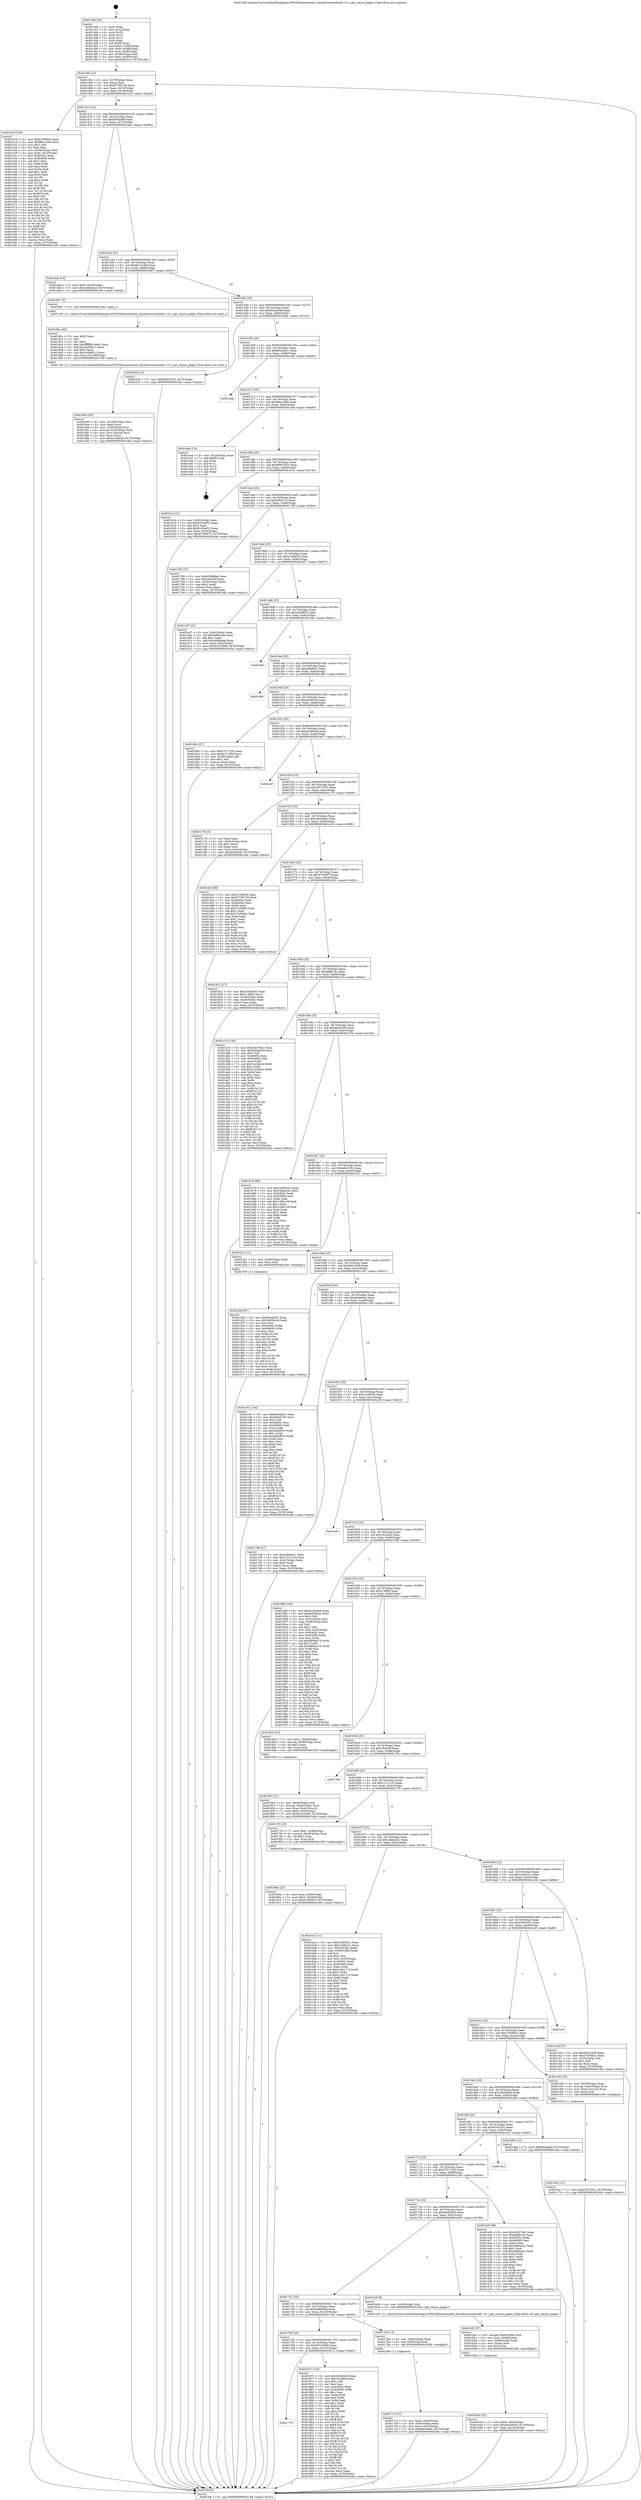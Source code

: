 digraph "0x4013d0" {
  label = "0x4013d0 (/mnt/c/Users/mathe/Desktop/tcc/POCII/binaries/extr_linuxdriversmdraid1-10.c_get_resync_pages_Final-ollvm.out::main(0))"
  labelloc = "t"
  node[shape=record]

  Entry [label="",width=0.3,height=0.3,shape=circle,fillcolor=black,style=filled]
  "0x4013fd" [label="{
     0x4013fd [23]\l
     | [instrs]\l
     &nbsp;&nbsp;0x4013fd \<+3\>: mov -0x70(%rbp),%eax\l
     &nbsp;&nbsp;0x401400 \<+2\>: mov %eax,%ecx\l
     &nbsp;&nbsp;0x401402 \<+6\>: sub $0x87768739,%ecx\l
     &nbsp;&nbsp;0x401408 \<+3\>: mov %eax,-0x74(%rbp)\l
     &nbsp;&nbsp;0x40140b \<+3\>: mov %ecx,-0x78(%rbp)\l
     &nbsp;&nbsp;0x40140e \<+6\>: je 0000000000401e18 \<main+0xa48\>\l
  }"]
  "0x401e18" [label="{
     0x401e18 [140]\l
     | [instrs]\l
     &nbsp;&nbsp;0x401e18 \<+5\>: mov $0xfc109629,%eax\l
     &nbsp;&nbsp;0x401e1d \<+5\>: mov $0x98ac1664,%ecx\l
     &nbsp;&nbsp;0x401e22 \<+2\>: mov $0x1,%dl\l
     &nbsp;&nbsp;0x401e24 \<+2\>: xor %esi,%esi\l
     &nbsp;&nbsp;0x401e26 \<+3\>: mov -0x34(%rbp),%edi\l
     &nbsp;&nbsp;0x401e29 \<+3\>: mov %edi,-0x24(%rbp)\l
     &nbsp;&nbsp;0x401e2c \<+7\>: mov 0x40405c,%edi\l
     &nbsp;&nbsp;0x401e33 \<+8\>: mov 0x404060,%r8d\l
     &nbsp;&nbsp;0x401e3b \<+3\>: sub $0x1,%esi\l
     &nbsp;&nbsp;0x401e3e \<+3\>: mov %edi,%r9d\l
     &nbsp;&nbsp;0x401e41 \<+3\>: add %esi,%r9d\l
     &nbsp;&nbsp;0x401e44 \<+4\>: imul %r9d,%edi\l
     &nbsp;&nbsp;0x401e48 \<+3\>: and $0x1,%edi\l
     &nbsp;&nbsp;0x401e4b \<+3\>: cmp $0x0,%edi\l
     &nbsp;&nbsp;0x401e4e \<+4\>: sete %r10b\l
     &nbsp;&nbsp;0x401e52 \<+4\>: cmp $0xa,%r8d\l
     &nbsp;&nbsp;0x401e56 \<+4\>: setl %r11b\l
     &nbsp;&nbsp;0x401e5a \<+3\>: mov %r10b,%bl\l
     &nbsp;&nbsp;0x401e5d \<+3\>: xor $0xff,%bl\l
     &nbsp;&nbsp;0x401e60 \<+3\>: mov %r11b,%r14b\l
     &nbsp;&nbsp;0x401e63 \<+4\>: xor $0xff,%r14b\l
     &nbsp;&nbsp;0x401e67 \<+3\>: xor $0x0,%dl\l
     &nbsp;&nbsp;0x401e6a \<+3\>: mov %bl,%r15b\l
     &nbsp;&nbsp;0x401e6d \<+4\>: and $0x0,%r15b\l
     &nbsp;&nbsp;0x401e71 \<+3\>: and %dl,%r10b\l
     &nbsp;&nbsp;0x401e74 \<+3\>: mov %r14b,%r12b\l
     &nbsp;&nbsp;0x401e77 \<+4\>: and $0x0,%r12b\l
     &nbsp;&nbsp;0x401e7b \<+3\>: and %dl,%r11b\l
     &nbsp;&nbsp;0x401e7e \<+3\>: or %r10b,%r15b\l
     &nbsp;&nbsp;0x401e81 \<+3\>: or %r11b,%r12b\l
     &nbsp;&nbsp;0x401e84 \<+3\>: xor %r12b,%r15b\l
     &nbsp;&nbsp;0x401e87 \<+3\>: or %r14b,%bl\l
     &nbsp;&nbsp;0x401e8a \<+3\>: xor $0xff,%bl\l
     &nbsp;&nbsp;0x401e8d \<+3\>: or $0x0,%dl\l
     &nbsp;&nbsp;0x401e90 \<+2\>: and %dl,%bl\l
     &nbsp;&nbsp;0x401e92 \<+3\>: or %bl,%r15b\l
     &nbsp;&nbsp;0x401e95 \<+4\>: test $0x1,%r15b\l
     &nbsp;&nbsp;0x401e99 \<+3\>: cmovne %ecx,%eax\l
     &nbsp;&nbsp;0x401e9c \<+3\>: mov %eax,-0x70(%rbp)\l
     &nbsp;&nbsp;0x401e9f \<+5\>: jmp 0000000000401efa \<main+0xb2a\>\l
  }"]
  "0x401414" [label="{
     0x401414 [22]\l
     | [instrs]\l
     &nbsp;&nbsp;0x401414 \<+5\>: jmp 0000000000401419 \<main+0x49\>\l
     &nbsp;&nbsp;0x401419 \<+3\>: mov -0x74(%rbp),%eax\l
     &nbsp;&nbsp;0x40141c \<+5\>: sub $0x8954adbf,%eax\l
     &nbsp;&nbsp;0x401421 \<+3\>: mov %eax,-0x7c(%rbp)\l
     &nbsp;&nbsp;0x401424 \<+6\>: je 0000000000401dad \<main+0x9dd\>\l
  }"]
  Exit [label="",width=0.3,height=0.3,shape=circle,fillcolor=black,style=filled,peripheries=2]
  "0x401dad" [label="{
     0x401dad [19]\l
     | [instrs]\l
     &nbsp;&nbsp;0x401dad \<+7\>: movl $0x0,-0x34(%rbp)\l
     &nbsp;&nbsp;0x401db4 \<+7\>: movl $0xc4043bad,-0x70(%rbp)\l
     &nbsp;&nbsp;0x401dbb \<+5\>: jmp 0000000000401efa \<main+0xb2a\>\l
  }"]
  "0x40142a" [label="{
     0x40142a [22]\l
     | [instrs]\l
     &nbsp;&nbsp;0x40142a \<+5\>: jmp 000000000040142f \<main+0x5f\>\l
     &nbsp;&nbsp;0x40142f \<+3\>: mov -0x74(%rbp),%eax\l
     &nbsp;&nbsp;0x401432 \<+5\>: sub $0x8a7143bf,%eax\l
     &nbsp;&nbsp;0x401437 \<+3\>: mov %eax,-0x80(%rbp)\l
     &nbsp;&nbsp;0x40143a \<+6\>: je 00000000004019b7 \<main+0x5e7\>\l
  }"]
  "0x401d2d" [label="{
     0x401d2d [87]\l
     | [instrs]\l
     &nbsp;&nbsp;0x401d2d \<+5\>: mov $0x8d43a9c1,%ecx\l
     &nbsp;&nbsp;0x401d32 \<+5\>: mov $0x3d35bc0d,%edx\l
     &nbsp;&nbsp;0x401d37 \<+2\>: xor %esi,%esi\l
     &nbsp;&nbsp;0x401d39 \<+8\>: mov 0x40405c,%r8d\l
     &nbsp;&nbsp;0x401d41 \<+8\>: mov 0x404060,%r9d\l
     &nbsp;&nbsp;0x401d49 \<+3\>: sub $0x1,%esi\l
     &nbsp;&nbsp;0x401d4c \<+3\>: mov %r8d,%r10d\l
     &nbsp;&nbsp;0x401d4f \<+3\>: add %esi,%r10d\l
     &nbsp;&nbsp;0x401d52 \<+4\>: imul %r10d,%r8d\l
     &nbsp;&nbsp;0x401d56 \<+4\>: and $0x1,%r8d\l
     &nbsp;&nbsp;0x401d5a \<+4\>: cmp $0x0,%r8d\l
     &nbsp;&nbsp;0x401d5e \<+4\>: sete %r11b\l
     &nbsp;&nbsp;0x401d62 \<+4\>: cmp $0xa,%r9d\l
     &nbsp;&nbsp;0x401d66 \<+3\>: setl %bl\l
     &nbsp;&nbsp;0x401d69 \<+3\>: mov %r11b,%r14b\l
     &nbsp;&nbsp;0x401d6c \<+3\>: and %bl,%r14b\l
     &nbsp;&nbsp;0x401d6f \<+3\>: xor %bl,%r11b\l
     &nbsp;&nbsp;0x401d72 \<+3\>: or %r11b,%r14b\l
     &nbsp;&nbsp;0x401d75 \<+4\>: test $0x1,%r14b\l
     &nbsp;&nbsp;0x401d79 \<+3\>: cmovne %edx,%ecx\l
     &nbsp;&nbsp;0x401d7c \<+3\>: mov %ecx,-0x70(%rbp)\l
     &nbsp;&nbsp;0x401d7f \<+5\>: jmp 0000000000401efa \<main+0xb2a\>\l
  }"]
  "0x4019b7" [label="{
     0x4019b7 [5]\l
     | [instrs]\l
     &nbsp;&nbsp;0x4019b7 \<+5\>: call 0000000000401160 \<next_i\>\l
     | [calls]\l
     &nbsp;&nbsp;0x401160 \{1\} (/mnt/c/Users/mathe/Desktop/tcc/POCII/binaries/extr_linuxdriversmdraid1-10.c_get_resync_pages_Final-ollvm.out::next_i)\l
  }"]
  "0x401440" [label="{
     0x401440 [25]\l
     | [instrs]\l
     &nbsp;&nbsp;0x401440 \<+5\>: jmp 0000000000401445 \<main+0x75\>\l
     &nbsp;&nbsp;0x401445 \<+3\>: mov -0x74(%rbp),%eax\l
     &nbsp;&nbsp;0x401448 \<+5\>: sub $0x8d24d038,%eax\l
     &nbsp;&nbsp;0x40144d \<+6\>: mov %eax,-0x84(%rbp)\l
     &nbsp;&nbsp;0x401453 \<+6\>: je 0000000000401b0e \<main+0x73e\>\l
  }"]
  "0x401c6c" [label="{
     0x401c6c [12]\l
     | [instrs]\l
     &nbsp;&nbsp;0x401c6c \<+7\>: movl $0xc257c931,-0x70(%rbp)\l
     &nbsp;&nbsp;0x401c73 \<+5\>: jmp 0000000000401efa \<main+0xb2a\>\l
  }"]
  "0x401b0e" [label="{
     0x401b0e [12]\l
     | [instrs]\l
     &nbsp;&nbsp;0x401b0e \<+7\>: movl $0x99de7633,-0x70(%rbp)\l
     &nbsp;&nbsp;0x401b15 \<+5\>: jmp 0000000000401efa \<main+0xb2a\>\l
  }"]
  "0x401459" [label="{
     0x401459 [25]\l
     | [instrs]\l
     &nbsp;&nbsp;0x401459 \<+5\>: jmp 000000000040145e \<main+0x8e\>\l
     &nbsp;&nbsp;0x40145e \<+3\>: mov -0x74(%rbp),%eax\l
     &nbsp;&nbsp;0x401461 \<+5\>: sub $0x8d43a9c1,%eax\l
     &nbsp;&nbsp;0x401466 \<+6\>: mov %eax,-0x88(%rbp)\l
     &nbsp;&nbsp;0x40146c \<+6\>: je 0000000000401edb \<main+0xb0b\>\l
  }"]
  "0x401b5d" [label="{
     0x401b5d [25]\l
     | [instrs]\l
     &nbsp;&nbsp;0x401b5d \<+7\>: movl $0x0,-0x6c(%rbp)\l
     &nbsp;&nbsp;0x401b64 \<+7\>: movl $0xde45ec85,-0x70(%rbp)\l
     &nbsp;&nbsp;0x401b6b \<+6\>: mov %eax,-0x10c(%rbp)\l
     &nbsp;&nbsp;0x401b71 \<+5\>: jmp 0000000000401efa \<main+0xb2a\>\l
  }"]
  "0x401edb" [label="{
     0x401edb\l
  }", style=dashed]
  "0x401472" [label="{
     0x401472 [25]\l
     | [instrs]\l
     &nbsp;&nbsp;0x401472 \<+5\>: jmp 0000000000401477 \<main+0xa7\>\l
     &nbsp;&nbsp;0x401477 \<+3\>: mov -0x74(%rbp),%eax\l
     &nbsp;&nbsp;0x40147a \<+5\>: sub $0x98ac1664,%eax\l
     &nbsp;&nbsp;0x40147f \<+6\>: mov %eax,-0x8c(%rbp)\l
     &nbsp;&nbsp;0x401485 \<+6\>: je 0000000000401ea4 \<main+0xad4\>\l
  }"]
  "0x401b42" [label="{
     0x401b42 [27]\l
     | [instrs]\l
     &nbsp;&nbsp;0x401b42 \<+10\>: movabs $0x4020b6,%rdi\l
     &nbsp;&nbsp;0x401b4c \<+4\>: mov %rax,-0x68(%rbp)\l
     &nbsp;&nbsp;0x401b50 \<+4\>: mov -0x68(%rbp),%rax\l
     &nbsp;&nbsp;0x401b54 \<+2\>: mov (%rax),%esi\l
     &nbsp;&nbsp;0x401b56 \<+2\>: mov $0x0,%al\l
     &nbsp;&nbsp;0x401b58 \<+5\>: call 0000000000401040 \<printf@plt\>\l
     | [calls]\l
     &nbsp;&nbsp;0x401040 \{1\} (unknown)\l
  }"]
  "0x401ea4" [label="{
     0x401ea4 [19]\l
     | [instrs]\l
     &nbsp;&nbsp;0x401ea4 \<+3\>: mov -0x24(%rbp),%eax\l
     &nbsp;&nbsp;0x401ea7 \<+7\>: add $0xf0,%rsp\l
     &nbsp;&nbsp;0x401eae \<+1\>: pop %rbx\l
     &nbsp;&nbsp;0x401eaf \<+2\>: pop %r12\l
     &nbsp;&nbsp;0x401eb1 \<+2\>: pop %r14\l
     &nbsp;&nbsp;0x401eb3 \<+2\>: pop %r15\l
     &nbsp;&nbsp;0x401eb5 \<+1\>: pop %rbp\l
     &nbsp;&nbsp;0x401eb6 \<+1\>: ret\l
  }"]
  "0x40148b" [label="{
     0x40148b [25]\l
     | [instrs]\l
     &nbsp;&nbsp;0x40148b \<+5\>: jmp 0000000000401490 \<main+0xc0\>\l
     &nbsp;&nbsp;0x401490 \<+3\>: mov -0x74(%rbp),%eax\l
     &nbsp;&nbsp;0x401493 \<+5\>: sub $0x99de7633,%eax\l
     &nbsp;&nbsp;0x401498 \<+6\>: mov %eax,-0x90(%rbp)\l
     &nbsp;&nbsp;0x40149e \<+6\>: je 0000000000401b1a \<main+0x74a\>\l
  }"]
  "0x4019e4" [label="{
     0x4019e4 [35]\l
     | [instrs]\l
     &nbsp;&nbsp;0x4019e4 \<+6\>: mov -0x108(%rbp),%ecx\l
     &nbsp;&nbsp;0x4019ea \<+3\>: imul %eax,%ecx\l
     &nbsp;&nbsp;0x4019ed \<+4\>: mov -0x50(%rbp),%rsi\l
     &nbsp;&nbsp;0x4019f1 \<+4\>: movslq -0x54(%rbp),%rdi\l
     &nbsp;&nbsp;0x4019f5 \<+4\>: mov (%rsi,%rdi,8),%rsi\l
     &nbsp;&nbsp;0x4019f9 \<+2\>: mov %ecx,(%rsi)\l
     &nbsp;&nbsp;0x4019fb \<+7\>: movl $0xa1ce6024,-0x70(%rbp)\l
     &nbsp;&nbsp;0x401a02 \<+5\>: jmp 0000000000401efa \<main+0xb2a\>\l
  }"]
  "0x401b1a" [label="{
     0x401b1a [31]\l
     | [instrs]\l
     &nbsp;&nbsp;0x401b1a \<+3\>: mov -0x54(%rbp),%eax\l
     &nbsp;&nbsp;0x401b1d \<+5\>: sub $0x8165a652,%eax\l
     &nbsp;&nbsp;0x401b22 \<+3\>: add $0x1,%eax\l
     &nbsp;&nbsp;0x401b25 \<+5\>: add $0x8165a652,%eax\l
     &nbsp;&nbsp;0x401b2a \<+3\>: mov %eax,-0x54(%rbp)\l
     &nbsp;&nbsp;0x401b2d \<+7\>: movl $0xd740067f,-0x70(%rbp)\l
     &nbsp;&nbsp;0x401b34 \<+5\>: jmp 0000000000401efa \<main+0xb2a\>\l
  }"]
  "0x4014a4" [label="{
     0x4014a4 [25]\l
     | [instrs]\l
     &nbsp;&nbsp;0x4014a4 \<+5\>: jmp 00000000004014a9 \<main+0xd9\>\l
     &nbsp;&nbsp;0x4014a9 \<+3\>: mov -0x74(%rbp),%eax\l
     &nbsp;&nbsp;0x4014ac \<+5\>: sub $0x9cbf21c2,%eax\l
     &nbsp;&nbsp;0x4014b1 \<+6\>: mov %eax,-0x94(%rbp)\l
     &nbsp;&nbsp;0x4014b7 \<+6\>: je 0000000000401783 \<main+0x3b3\>\l
  }"]
  "0x4019bc" [label="{
     0x4019bc [40]\l
     | [instrs]\l
     &nbsp;&nbsp;0x4019bc \<+5\>: mov $0x2,%ecx\l
     &nbsp;&nbsp;0x4019c1 \<+1\>: cltd\l
     &nbsp;&nbsp;0x4019c2 \<+2\>: idiv %ecx\l
     &nbsp;&nbsp;0x4019c4 \<+6\>: imul $0xfffffffe,%edx,%ecx\l
     &nbsp;&nbsp;0x4019ca \<+6\>: add $0x3e2b6b12,%ecx\l
     &nbsp;&nbsp;0x4019d0 \<+3\>: add $0x1,%ecx\l
     &nbsp;&nbsp;0x4019d3 \<+6\>: sub $0x3e2b6b12,%ecx\l
     &nbsp;&nbsp;0x4019d9 \<+6\>: mov %ecx,-0x108(%rbp)\l
     &nbsp;&nbsp;0x4019df \<+5\>: call 0000000000401160 \<next_i\>\l
     | [calls]\l
     &nbsp;&nbsp;0x401160 \{1\} (/mnt/c/Users/mathe/Desktop/tcc/POCII/binaries/extr_linuxdriversmdraid1-10.c_get_resync_pages_Final-ollvm.out::next_i)\l
  }"]
  "0x401783" [label="{
     0x401783 [27]\l
     | [instrs]\l
     &nbsp;&nbsp;0x401783 \<+5\>: mov $0x628f8dbd,%eax\l
     &nbsp;&nbsp;0x401788 \<+5\>: mov $0xc0a440f,%ecx\l
     &nbsp;&nbsp;0x40178d \<+3\>: mov -0x30(%rbp),%edx\l
     &nbsp;&nbsp;0x401790 \<+3\>: cmp $0x2,%edx\l
     &nbsp;&nbsp;0x401793 \<+3\>: cmovne %ecx,%eax\l
     &nbsp;&nbsp;0x401796 \<+3\>: mov %eax,-0x70(%rbp)\l
     &nbsp;&nbsp;0x401799 \<+5\>: jmp 0000000000401efa \<main+0xb2a\>\l
  }"]
  "0x4014bd" [label="{
     0x4014bd [25]\l
     | [instrs]\l
     &nbsp;&nbsp;0x4014bd \<+5\>: jmp 00000000004014c2 \<main+0xf2\>\l
     &nbsp;&nbsp;0x4014c2 \<+3\>: mov -0x74(%rbp),%eax\l
     &nbsp;&nbsp;0x4014c5 \<+5\>: sub $0xa1ce6024,%eax\l
     &nbsp;&nbsp;0x4014ca \<+6\>: mov %eax,-0x98(%rbp)\l
     &nbsp;&nbsp;0x4014d0 \<+6\>: je 0000000000401a07 \<main+0x637\>\l
  }"]
  "0x401efa" [label="{
     0x401efa [5]\l
     | [instrs]\l
     &nbsp;&nbsp;0x401efa \<+5\>: jmp 00000000004013fd \<main+0x2d\>\l
  }"]
  "0x4013d0" [label="{
     0x4013d0 [45]\l
     | [instrs]\l
     &nbsp;&nbsp;0x4013d0 \<+1\>: push %rbp\l
     &nbsp;&nbsp;0x4013d1 \<+3\>: mov %rsp,%rbp\l
     &nbsp;&nbsp;0x4013d4 \<+2\>: push %r15\l
     &nbsp;&nbsp;0x4013d6 \<+2\>: push %r14\l
     &nbsp;&nbsp;0x4013d8 \<+2\>: push %r12\l
     &nbsp;&nbsp;0x4013da \<+1\>: push %rbx\l
     &nbsp;&nbsp;0x4013db \<+7\>: sub $0xf0,%rsp\l
     &nbsp;&nbsp;0x4013e2 \<+7\>: movl $0x0,-0x34(%rbp)\l
     &nbsp;&nbsp;0x4013e9 \<+3\>: mov %edi,-0x38(%rbp)\l
     &nbsp;&nbsp;0x4013ec \<+4\>: mov %rsi,-0x40(%rbp)\l
     &nbsp;&nbsp;0x4013f0 \<+3\>: mov -0x38(%rbp),%edi\l
     &nbsp;&nbsp;0x4013f3 \<+3\>: mov %edi,-0x30(%rbp)\l
     &nbsp;&nbsp;0x4013f6 \<+7\>: movl $0x9cbf21c2,-0x70(%rbp)\l
  }"]
  "0x401779" [label="{
     0x401779\l
  }", style=dashed]
  "0x401a07" [label="{
     0x401a07 [31]\l
     | [instrs]\l
     &nbsp;&nbsp;0x401a07 \<+3\>: mov -0x5c(%rbp),%eax\l
     &nbsp;&nbsp;0x401a0a \<+5\>: sub $0xda9bbada,%eax\l
     &nbsp;&nbsp;0x401a0f \<+3\>: add $0x1,%eax\l
     &nbsp;&nbsp;0x401a12 \<+5\>: add $0xda9bbada,%eax\l
     &nbsp;&nbsp;0x401a17 \<+3\>: mov %eax,-0x5c(%rbp)\l
     &nbsp;&nbsp;0x401a1a \<+7\>: movl $0x63310d95,-0x70(%rbp)\l
     &nbsp;&nbsp;0x401a21 \<+5\>: jmp 0000000000401efa \<main+0xb2a\>\l
  }"]
  "0x4014d6" [label="{
     0x4014d6 [25]\l
     | [instrs]\l
     &nbsp;&nbsp;0x4014d6 \<+5\>: jmp 00000000004014db \<main+0x10b\>\l
     &nbsp;&nbsp;0x4014db \<+3\>: mov -0x74(%rbp),%eax\l
     &nbsp;&nbsp;0x4014de \<+5\>: sub $0xa2268f52,%eax\l
     &nbsp;&nbsp;0x4014e3 \<+6\>: mov %eax,-0x9c(%rbp)\l
     &nbsp;&nbsp;0x4014e9 \<+6\>: je 0000000000401d9c \<main+0x9cc\>\l
  }"]
  "0x401872" [label="{
     0x401872 [134]\l
     | [instrs]\l
     &nbsp;&nbsp;0x401872 \<+5\>: mov $0xbc3d46cb,%eax\l
     &nbsp;&nbsp;0x401877 \<+5\>: mov $0x191a6c9,%ecx\l
     &nbsp;&nbsp;0x40187c \<+2\>: mov $0x1,%dl\l
     &nbsp;&nbsp;0x40187e \<+2\>: xor %esi,%esi\l
     &nbsp;&nbsp;0x401880 \<+7\>: mov 0x40405c,%edi\l
     &nbsp;&nbsp;0x401887 \<+8\>: mov 0x404060,%r8d\l
     &nbsp;&nbsp;0x40188f \<+3\>: sub $0x1,%esi\l
     &nbsp;&nbsp;0x401892 \<+3\>: mov %edi,%r9d\l
     &nbsp;&nbsp;0x401895 \<+3\>: add %esi,%r9d\l
     &nbsp;&nbsp;0x401898 \<+4\>: imul %r9d,%edi\l
     &nbsp;&nbsp;0x40189c \<+3\>: and $0x1,%edi\l
     &nbsp;&nbsp;0x40189f \<+3\>: cmp $0x0,%edi\l
     &nbsp;&nbsp;0x4018a2 \<+4\>: sete %r10b\l
     &nbsp;&nbsp;0x4018a6 \<+4\>: cmp $0xa,%r8d\l
     &nbsp;&nbsp;0x4018aa \<+4\>: setl %r11b\l
     &nbsp;&nbsp;0x4018ae \<+3\>: mov %r10b,%bl\l
     &nbsp;&nbsp;0x4018b1 \<+3\>: xor $0xff,%bl\l
     &nbsp;&nbsp;0x4018b4 \<+3\>: mov %r11b,%r14b\l
     &nbsp;&nbsp;0x4018b7 \<+4\>: xor $0xff,%r14b\l
     &nbsp;&nbsp;0x4018bb \<+3\>: xor $0x1,%dl\l
     &nbsp;&nbsp;0x4018be \<+3\>: mov %bl,%r15b\l
     &nbsp;&nbsp;0x4018c1 \<+4\>: and $0xff,%r15b\l
     &nbsp;&nbsp;0x4018c5 \<+3\>: and %dl,%r10b\l
     &nbsp;&nbsp;0x4018c8 \<+3\>: mov %r14b,%r12b\l
     &nbsp;&nbsp;0x4018cb \<+4\>: and $0xff,%r12b\l
     &nbsp;&nbsp;0x4018cf \<+3\>: and %dl,%r11b\l
     &nbsp;&nbsp;0x4018d2 \<+3\>: or %r10b,%r15b\l
     &nbsp;&nbsp;0x4018d5 \<+3\>: or %r11b,%r12b\l
     &nbsp;&nbsp;0x4018d8 \<+3\>: xor %r12b,%r15b\l
     &nbsp;&nbsp;0x4018db \<+3\>: or %r14b,%bl\l
     &nbsp;&nbsp;0x4018de \<+3\>: xor $0xff,%bl\l
     &nbsp;&nbsp;0x4018e1 \<+3\>: or $0x1,%dl\l
     &nbsp;&nbsp;0x4018e4 \<+2\>: and %dl,%bl\l
     &nbsp;&nbsp;0x4018e6 \<+3\>: or %bl,%r15b\l
     &nbsp;&nbsp;0x4018e9 \<+4\>: test $0x1,%r15b\l
     &nbsp;&nbsp;0x4018ed \<+3\>: cmovne %ecx,%eax\l
     &nbsp;&nbsp;0x4018f0 \<+3\>: mov %eax,-0x70(%rbp)\l
     &nbsp;&nbsp;0x4018f3 \<+5\>: jmp 0000000000401efa \<main+0xb2a\>\l
  }"]
  "0x401d9c" [label="{
     0x401d9c\l
  }", style=dashed]
  "0x4014ef" [label="{
     0x4014ef [25]\l
     | [instrs]\l
     &nbsp;&nbsp;0x4014ef \<+5\>: jmp 00000000004014f4 \<main+0x124\>\l
     &nbsp;&nbsp;0x4014f4 \<+3\>: mov -0x74(%rbp),%eax\l
     &nbsp;&nbsp;0x4014f7 \<+5\>: sub $0xa3bb6fc1,%eax\l
     &nbsp;&nbsp;0x4014fc \<+6\>: mov %eax,-0xa0(%rbp)\l
     &nbsp;&nbsp;0x401502 \<+6\>: je 0000000000401d90 \<main+0x9c0\>\l
  }"]
  "0x401853" [label="{
     0x401853 [31]\l
     | [instrs]\l
     &nbsp;&nbsp;0x401853 \<+4\>: mov -0x50(%rbp),%rdi\l
     &nbsp;&nbsp;0x401857 \<+4\>: movslq -0x54(%rbp),%rcx\l
     &nbsp;&nbsp;0x40185b \<+4\>: mov %rax,(%rdi,%rcx,8)\l
     &nbsp;&nbsp;0x40185f \<+7\>: movl $0x0,-0x5c(%rbp)\l
     &nbsp;&nbsp;0x401866 \<+7\>: movl $0x63310d95,-0x70(%rbp)\l
     &nbsp;&nbsp;0x40186d \<+5\>: jmp 0000000000401efa \<main+0xb2a\>\l
  }"]
  "0x401d90" [label="{
     0x401d90\l
  }", style=dashed]
  "0x401508" [label="{
     0x401508 [25]\l
     | [instrs]\l
     &nbsp;&nbsp;0x401508 \<+5\>: jmp 000000000040150d \<main+0x13d\>\l
     &nbsp;&nbsp;0x40150d \<+3\>: mov -0x74(%rbp),%eax\l
     &nbsp;&nbsp;0x401510 \<+5\>: sub $0xae5942ec,%eax\l
     &nbsp;&nbsp;0x401515 \<+6\>: mov %eax,-0xa4(%rbp)\l
     &nbsp;&nbsp;0x40151b \<+6\>: je 000000000040199c \<main+0x5cc\>\l
  }"]
  "0x40180a" [label="{
     0x40180a [23]\l
     | [instrs]\l
     &nbsp;&nbsp;0x40180a \<+4\>: mov %rax,-0x50(%rbp)\l
     &nbsp;&nbsp;0x40180e \<+7\>: movl $0x0,-0x54(%rbp)\l
     &nbsp;&nbsp;0x401815 \<+7\>: movl $0xd740067f,-0x70(%rbp)\l
     &nbsp;&nbsp;0x40181c \<+5\>: jmp 0000000000401efa \<main+0xb2a\>\l
  }"]
  "0x40199c" [label="{
     0x40199c [27]\l
     | [instrs]\l
     &nbsp;&nbsp;0x40199c \<+5\>: mov $0x57017232,%eax\l
     &nbsp;&nbsp;0x4019a1 \<+5\>: mov $0x8a7143bf,%ecx\l
     &nbsp;&nbsp;0x4019a6 \<+3\>: mov -0x26(%rbp),%dl\l
     &nbsp;&nbsp;0x4019a9 \<+3\>: test $0x1,%dl\l
     &nbsp;&nbsp;0x4019ac \<+3\>: cmovne %ecx,%eax\l
     &nbsp;&nbsp;0x4019af \<+3\>: mov %eax,-0x70(%rbp)\l
     &nbsp;&nbsp;0x4019b2 \<+5\>: jmp 0000000000401efa \<main+0xb2a\>\l
  }"]
  "0x401521" [label="{
     0x401521 [25]\l
     | [instrs]\l
     &nbsp;&nbsp;0x401521 \<+5\>: jmp 0000000000401526 \<main+0x156\>\l
     &nbsp;&nbsp;0x401526 \<+3\>: mov -0x74(%rbp),%eax\l
     &nbsp;&nbsp;0x401529 \<+5\>: sub $0xbc3d46cb,%eax\l
     &nbsp;&nbsp;0x40152e \<+6\>: mov %eax,-0xa8(%rbp)\l
     &nbsp;&nbsp;0x401534 \<+6\>: je 0000000000401eb7 \<main+0xae7\>\l
  }"]
  "0x4017c3" [label="{
     0x4017c3 [21]\l
     | [instrs]\l
     &nbsp;&nbsp;0x4017c3 \<+3\>: mov %eax,-0x44(%rbp)\l
     &nbsp;&nbsp;0x4017c6 \<+3\>: mov -0x44(%rbp),%eax\l
     &nbsp;&nbsp;0x4017c9 \<+3\>: mov %eax,-0x2c(%rbp)\l
     &nbsp;&nbsp;0x4017cc \<+7\>: movl $0xeb64e8ae,-0x70(%rbp)\l
     &nbsp;&nbsp;0x4017d3 \<+5\>: jmp 0000000000401efa \<main+0xb2a\>\l
  }"]
  "0x401eb7" [label="{
     0x401eb7\l
  }", style=dashed]
  "0x40153a" [label="{
     0x40153a [25]\l
     | [instrs]\l
     &nbsp;&nbsp;0x40153a \<+5\>: jmp 000000000040153f \<main+0x16f\>\l
     &nbsp;&nbsp;0x40153f \<+3\>: mov -0x74(%rbp),%eax\l
     &nbsp;&nbsp;0x401542 \<+5\>: sub $0xc257c931,%eax\l
     &nbsp;&nbsp;0x401547 \<+6\>: mov %eax,-0xac(%rbp)\l
     &nbsp;&nbsp;0x40154d \<+6\>: je 0000000000401c78 \<main+0x8a8\>\l
  }"]
  "0x401760" [label="{
     0x401760 [25]\l
     | [instrs]\l
     &nbsp;&nbsp;0x401760 \<+5\>: jmp 0000000000401765 \<main+0x395\>\l
     &nbsp;&nbsp;0x401765 \<+3\>: mov -0x74(%rbp),%eax\l
     &nbsp;&nbsp;0x401768 \<+5\>: sub $0x63310d95,%eax\l
     &nbsp;&nbsp;0x40176d \<+6\>: mov %eax,-0x104(%rbp)\l
     &nbsp;&nbsp;0x401773 \<+6\>: je 0000000000401872 \<main+0x4a2\>\l
  }"]
  "0x401c78" [label="{
     0x401c78 [25]\l
     | [instrs]\l
     &nbsp;&nbsp;0x401c78 \<+2\>: xor %eax,%eax\l
     &nbsp;&nbsp;0x401c7a \<+3\>: mov -0x6c(%rbp),%ecx\l
     &nbsp;&nbsp;0x401c7d \<+3\>: sub $0x1,%eax\l
     &nbsp;&nbsp;0x401c80 \<+2\>: sub %eax,%ecx\l
     &nbsp;&nbsp;0x401c82 \<+3\>: mov %ecx,-0x6c(%rbp)\l
     &nbsp;&nbsp;0x401c85 \<+7\>: movl $0xde45ec85,-0x70(%rbp)\l
     &nbsp;&nbsp;0x401c8c \<+5\>: jmp 0000000000401efa \<main+0xb2a\>\l
  }"]
  "0x401553" [label="{
     0x401553 [25]\l
     | [instrs]\l
     &nbsp;&nbsp;0x401553 \<+5\>: jmp 0000000000401558 \<main+0x188\>\l
     &nbsp;&nbsp;0x401558 \<+3\>: mov -0x74(%rbp),%eax\l
     &nbsp;&nbsp;0x40155b \<+5\>: sub $0xc4043bad,%eax\l
     &nbsp;&nbsp;0x401560 \<+6\>: mov %eax,-0xb0(%rbp)\l
     &nbsp;&nbsp;0x401566 \<+6\>: je 0000000000401dc0 \<main+0x9f0\>\l
  }"]
  "0x4017b6" [label="{
     0x4017b6 [13]\l
     | [instrs]\l
     &nbsp;&nbsp;0x4017b6 \<+4\>: mov -0x40(%rbp),%rax\l
     &nbsp;&nbsp;0x4017ba \<+4\>: mov 0x8(%rax),%rdi\l
     &nbsp;&nbsp;0x4017be \<+5\>: call 0000000000401060 \<atoi@plt\>\l
     | [calls]\l
     &nbsp;&nbsp;0x401060 \{1\} (unknown)\l
  }"]
  "0x401dc0" [label="{
     0x401dc0 [88]\l
     | [instrs]\l
     &nbsp;&nbsp;0x401dc0 \<+5\>: mov $0xfc109629,%eax\l
     &nbsp;&nbsp;0x401dc5 \<+5\>: mov $0x87768739,%ecx\l
     &nbsp;&nbsp;0x401dca \<+7\>: mov 0x40405c,%edx\l
     &nbsp;&nbsp;0x401dd1 \<+7\>: mov 0x404060,%esi\l
     &nbsp;&nbsp;0x401dd8 \<+2\>: mov %edx,%edi\l
     &nbsp;&nbsp;0x401dda \<+6\>: sub $0x12c6fdd2,%edi\l
     &nbsp;&nbsp;0x401de0 \<+3\>: sub $0x1,%edi\l
     &nbsp;&nbsp;0x401de3 \<+6\>: add $0x12c6fdd2,%edi\l
     &nbsp;&nbsp;0x401de9 \<+3\>: imul %edi,%edx\l
     &nbsp;&nbsp;0x401dec \<+3\>: and $0x1,%edx\l
     &nbsp;&nbsp;0x401def \<+3\>: cmp $0x0,%edx\l
     &nbsp;&nbsp;0x401df2 \<+4\>: sete %r8b\l
     &nbsp;&nbsp;0x401df6 \<+3\>: cmp $0xa,%esi\l
     &nbsp;&nbsp;0x401df9 \<+4\>: setl %r9b\l
     &nbsp;&nbsp;0x401dfd \<+3\>: mov %r8b,%r10b\l
     &nbsp;&nbsp;0x401e00 \<+3\>: and %r9b,%r10b\l
     &nbsp;&nbsp;0x401e03 \<+3\>: xor %r9b,%r8b\l
     &nbsp;&nbsp;0x401e06 \<+3\>: or %r8b,%r10b\l
     &nbsp;&nbsp;0x401e09 \<+4\>: test $0x1,%r10b\l
     &nbsp;&nbsp;0x401e0d \<+3\>: cmovne %ecx,%eax\l
     &nbsp;&nbsp;0x401e10 \<+3\>: mov %eax,-0x70(%rbp)\l
     &nbsp;&nbsp;0x401e13 \<+5\>: jmp 0000000000401efa \<main+0xb2a\>\l
  }"]
  "0x40156c" [label="{
     0x40156c [25]\l
     | [instrs]\l
     &nbsp;&nbsp;0x40156c \<+5\>: jmp 0000000000401571 \<main+0x1a1\>\l
     &nbsp;&nbsp;0x401571 \<+3\>: mov -0x74(%rbp),%eax\l
     &nbsp;&nbsp;0x401574 \<+5\>: sub $0xd740067f,%eax\l
     &nbsp;&nbsp;0x401579 \<+6\>: mov %eax,-0xb4(%rbp)\l
     &nbsp;&nbsp;0x40157f \<+6\>: je 0000000000401821 \<main+0x451\>\l
  }"]
  "0x401747" [label="{
     0x401747 [25]\l
     | [instrs]\l
     &nbsp;&nbsp;0x401747 \<+5\>: jmp 000000000040174c \<main+0x37c\>\l
     &nbsp;&nbsp;0x40174c \<+3\>: mov -0x74(%rbp),%eax\l
     &nbsp;&nbsp;0x40174f \<+5\>: sub $0x628f8dbd,%eax\l
     &nbsp;&nbsp;0x401754 \<+6\>: mov %eax,-0x100(%rbp)\l
     &nbsp;&nbsp;0x40175a \<+6\>: je 00000000004017b6 \<main+0x3e6\>\l
  }"]
  "0x401821" [label="{
     0x401821 [27]\l
     | [instrs]\l
     &nbsp;&nbsp;0x401821 \<+5\>: mov $0x5ea83445,%eax\l
     &nbsp;&nbsp;0x401826 \<+5\>: mov $0x214f6fa,%ecx\l
     &nbsp;&nbsp;0x40182b \<+3\>: mov -0x54(%rbp),%edx\l
     &nbsp;&nbsp;0x40182e \<+3\>: cmp -0x48(%rbp),%edx\l
     &nbsp;&nbsp;0x401831 \<+3\>: cmovl %ecx,%eax\l
     &nbsp;&nbsp;0x401834 \<+3\>: mov %eax,-0x70(%rbp)\l
     &nbsp;&nbsp;0x401837 \<+5\>: jmp 0000000000401efa \<main+0xb2a\>\l
  }"]
  "0x401585" [label="{
     0x401585 [25]\l
     | [instrs]\l
     &nbsp;&nbsp;0x401585 \<+5\>: jmp 000000000040158a \<main+0x1ba\>\l
     &nbsp;&nbsp;0x40158a \<+3\>: mov -0x74(%rbp),%eax\l
     &nbsp;&nbsp;0x40158d \<+5\>: sub $0xdbff214c,%eax\l
     &nbsp;&nbsp;0x401592 \<+6\>: mov %eax,-0xb8(%rbp)\l
     &nbsp;&nbsp;0x401598 \<+6\>: je 0000000000401a7e \<main+0x6ae\>\l
  }"]
  "0x401b39" [label="{
     0x401b39 [9]\l
     | [instrs]\l
     &nbsp;&nbsp;0x401b39 \<+4\>: mov -0x50(%rbp),%rdi\l
     &nbsp;&nbsp;0x401b3d \<+5\>: call 0000000000401240 \<get_resync_pages\>\l
     | [calls]\l
     &nbsp;&nbsp;0x401240 \{1\} (/mnt/c/Users/mathe/Desktop/tcc/POCII/binaries/extr_linuxdriversmdraid1-10.c_get_resync_pages_Final-ollvm.out::get_resync_pages)\l
  }"]
  "0x401a7e" [label="{
     0x401a7e [144]\l
     | [instrs]\l
     &nbsp;&nbsp;0x401a7e \<+5\>: mov $0x42e576cc,%eax\l
     &nbsp;&nbsp;0x401a83 \<+5\>: mov $0x8d24d038,%ecx\l
     &nbsp;&nbsp;0x401a88 \<+2\>: mov $0x1,%dl\l
     &nbsp;&nbsp;0x401a8a \<+7\>: mov 0x40405c,%esi\l
     &nbsp;&nbsp;0x401a91 \<+7\>: mov 0x404060,%edi\l
     &nbsp;&nbsp;0x401a98 \<+3\>: mov %esi,%r8d\l
     &nbsp;&nbsp;0x401a9b \<+7\>: sub $0x31e2bb2e,%r8d\l
     &nbsp;&nbsp;0x401aa2 \<+4\>: sub $0x1,%r8d\l
     &nbsp;&nbsp;0x401aa6 \<+7\>: add $0x31e2bb2e,%r8d\l
     &nbsp;&nbsp;0x401aad \<+4\>: imul %r8d,%esi\l
     &nbsp;&nbsp;0x401ab1 \<+3\>: and $0x1,%esi\l
     &nbsp;&nbsp;0x401ab4 \<+3\>: cmp $0x0,%esi\l
     &nbsp;&nbsp;0x401ab7 \<+4\>: sete %r9b\l
     &nbsp;&nbsp;0x401abb \<+3\>: cmp $0xa,%edi\l
     &nbsp;&nbsp;0x401abe \<+4\>: setl %r10b\l
     &nbsp;&nbsp;0x401ac2 \<+3\>: mov %r9b,%r11b\l
     &nbsp;&nbsp;0x401ac5 \<+4\>: xor $0xff,%r11b\l
     &nbsp;&nbsp;0x401ac9 \<+3\>: mov %r10b,%bl\l
     &nbsp;&nbsp;0x401acc \<+3\>: xor $0xff,%bl\l
     &nbsp;&nbsp;0x401acf \<+3\>: xor $0x0,%dl\l
     &nbsp;&nbsp;0x401ad2 \<+3\>: mov %r11b,%r14b\l
     &nbsp;&nbsp;0x401ad5 \<+4\>: and $0x0,%r14b\l
     &nbsp;&nbsp;0x401ad9 \<+3\>: and %dl,%r9b\l
     &nbsp;&nbsp;0x401adc \<+3\>: mov %bl,%r15b\l
     &nbsp;&nbsp;0x401adf \<+4\>: and $0x0,%r15b\l
     &nbsp;&nbsp;0x401ae3 \<+3\>: and %dl,%r10b\l
     &nbsp;&nbsp;0x401ae6 \<+3\>: or %r9b,%r14b\l
     &nbsp;&nbsp;0x401ae9 \<+3\>: or %r10b,%r15b\l
     &nbsp;&nbsp;0x401aec \<+3\>: xor %r15b,%r14b\l
     &nbsp;&nbsp;0x401aef \<+3\>: or %bl,%r11b\l
     &nbsp;&nbsp;0x401af2 \<+4\>: xor $0xff,%r11b\l
     &nbsp;&nbsp;0x401af6 \<+3\>: or $0x0,%dl\l
     &nbsp;&nbsp;0x401af9 \<+3\>: and %dl,%r11b\l
     &nbsp;&nbsp;0x401afc \<+3\>: or %r11b,%r14b\l
     &nbsp;&nbsp;0x401aff \<+4\>: test $0x1,%r14b\l
     &nbsp;&nbsp;0x401b03 \<+3\>: cmovne %ecx,%eax\l
     &nbsp;&nbsp;0x401b06 \<+3\>: mov %eax,-0x70(%rbp)\l
     &nbsp;&nbsp;0x401b09 \<+5\>: jmp 0000000000401efa \<main+0xb2a\>\l
  }"]
  "0x40159e" [label="{
     0x40159e [25]\l
     | [instrs]\l
     &nbsp;&nbsp;0x40159e \<+5\>: jmp 00000000004015a3 \<main+0x1d3\>\l
     &nbsp;&nbsp;0x4015a3 \<+3\>: mov -0x74(%rbp),%eax\l
     &nbsp;&nbsp;0x4015a6 \<+5\>: sub $0xde45ec85,%eax\l
     &nbsp;&nbsp;0x4015ab \<+6\>: mov %eax,-0xbc(%rbp)\l
     &nbsp;&nbsp;0x4015b1 \<+6\>: je 0000000000401b76 \<main+0x7a6\>\l
  }"]
  "0x40172e" [label="{
     0x40172e [25]\l
     | [instrs]\l
     &nbsp;&nbsp;0x40172e \<+5\>: jmp 0000000000401733 \<main+0x363\>\l
     &nbsp;&nbsp;0x401733 \<+3\>: mov -0x74(%rbp),%eax\l
     &nbsp;&nbsp;0x401736 \<+5\>: sub $0x5ea83445,%eax\l
     &nbsp;&nbsp;0x40173b \<+6\>: mov %eax,-0xfc(%rbp)\l
     &nbsp;&nbsp;0x401741 \<+6\>: je 0000000000401b39 \<main+0x769\>\l
  }"]
  "0x401b76" [label="{
     0x401b76 [88]\l
     | [instrs]\l
     &nbsp;&nbsp;0x401b76 \<+5\>: mov $0x2349553c,%eax\l
     &nbsp;&nbsp;0x401b7b \<+5\>: mov $0x16bda52c,%ecx\l
     &nbsp;&nbsp;0x401b80 \<+7\>: mov 0x40405c,%edx\l
     &nbsp;&nbsp;0x401b87 \<+7\>: mov 0x404060,%esi\l
     &nbsp;&nbsp;0x401b8e \<+2\>: mov %edx,%edi\l
     &nbsp;&nbsp;0x401b90 \<+6\>: add $0x1289c19f,%edi\l
     &nbsp;&nbsp;0x401b96 \<+3\>: sub $0x1,%edi\l
     &nbsp;&nbsp;0x401b99 \<+6\>: sub $0x1289c19f,%edi\l
     &nbsp;&nbsp;0x401b9f \<+3\>: imul %edi,%edx\l
     &nbsp;&nbsp;0x401ba2 \<+3\>: and $0x1,%edx\l
     &nbsp;&nbsp;0x401ba5 \<+3\>: cmp $0x0,%edx\l
     &nbsp;&nbsp;0x401ba8 \<+4\>: sete %r8b\l
     &nbsp;&nbsp;0x401bac \<+3\>: cmp $0xa,%esi\l
     &nbsp;&nbsp;0x401baf \<+4\>: setl %r9b\l
     &nbsp;&nbsp;0x401bb3 \<+3\>: mov %r8b,%r10b\l
     &nbsp;&nbsp;0x401bb6 \<+3\>: and %r9b,%r10b\l
     &nbsp;&nbsp;0x401bb9 \<+3\>: xor %r9b,%r8b\l
     &nbsp;&nbsp;0x401bbc \<+3\>: or %r8b,%r10b\l
     &nbsp;&nbsp;0x401bbf \<+4\>: test $0x1,%r10b\l
     &nbsp;&nbsp;0x401bc3 \<+3\>: cmovne %ecx,%eax\l
     &nbsp;&nbsp;0x401bc6 \<+3\>: mov %eax,-0x70(%rbp)\l
     &nbsp;&nbsp;0x401bc9 \<+5\>: jmp 0000000000401efa \<main+0xb2a\>\l
  }"]
  "0x4015b7" [label="{
     0x4015b7 [25]\l
     | [instrs]\l
     &nbsp;&nbsp;0x4015b7 \<+5\>: jmp 00000000004015bc \<main+0x1ec\>\l
     &nbsp;&nbsp;0x4015bc \<+3\>: mov -0x74(%rbp),%eax\l
     &nbsp;&nbsp;0x4015bf \<+5\>: sub $0xde6c319c,%eax\l
     &nbsp;&nbsp;0x4015c4 \<+6\>: mov %eax,-0xc0(%rbp)\l
     &nbsp;&nbsp;0x4015ca \<+6\>: je 0000000000401d21 \<main+0x951\>\l
  }"]
  "0x401a26" [label="{
     0x401a26 [88]\l
     | [instrs]\l
     &nbsp;&nbsp;0x401a26 \<+5\>: mov $0x42e576cc,%eax\l
     &nbsp;&nbsp;0x401a2b \<+5\>: mov $0xdbff214c,%ecx\l
     &nbsp;&nbsp;0x401a30 \<+7\>: mov 0x40405c,%edx\l
     &nbsp;&nbsp;0x401a37 \<+7\>: mov 0x404060,%esi\l
     &nbsp;&nbsp;0x401a3e \<+2\>: mov %edx,%edi\l
     &nbsp;&nbsp;0x401a40 \<+6\>: add $0x5d66e2a1,%edi\l
     &nbsp;&nbsp;0x401a46 \<+3\>: sub $0x1,%edi\l
     &nbsp;&nbsp;0x401a49 \<+6\>: sub $0x5d66e2a1,%edi\l
     &nbsp;&nbsp;0x401a4f \<+3\>: imul %edi,%edx\l
     &nbsp;&nbsp;0x401a52 \<+3\>: and $0x1,%edx\l
     &nbsp;&nbsp;0x401a55 \<+3\>: cmp $0x0,%edx\l
     &nbsp;&nbsp;0x401a58 \<+4\>: sete %r8b\l
     &nbsp;&nbsp;0x401a5c \<+3\>: cmp $0xa,%esi\l
     &nbsp;&nbsp;0x401a5f \<+4\>: setl %r9b\l
     &nbsp;&nbsp;0x401a63 \<+3\>: mov %r8b,%r10b\l
     &nbsp;&nbsp;0x401a66 \<+3\>: and %r9b,%r10b\l
     &nbsp;&nbsp;0x401a69 \<+3\>: xor %r9b,%r8b\l
     &nbsp;&nbsp;0x401a6c \<+3\>: or %r8b,%r10b\l
     &nbsp;&nbsp;0x401a6f \<+4\>: test $0x1,%r10b\l
     &nbsp;&nbsp;0x401a73 \<+3\>: cmovne %ecx,%eax\l
     &nbsp;&nbsp;0x401a76 \<+3\>: mov %eax,-0x70(%rbp)\l
     &nbsp;&nbsp;0x401a79 \<+5\>: jmp 0000000000401efa \<main+0xb2a\>\l
  }"]
  "0x401d21" [label="{
     0x401d21 [12]\l
     | [instrs]\l
     &nbsp;&nbsp;0x401d21 \<+4\>: mov -0x50(%rbp),%rax\l
     &nbsp;&nbsp;0x401d25 \<+3\>: mov %rax,%rdi\l
     &nbsp;&nbsp;0x401d28 \<+5\>: call 0000000000401030 \<free@plt\>\l
     | [calls]\l
     &nbsp;&nbsp;0x401030 \{1\} (unknown)\l
  }"]
  "0x4015d0" [label="{
     0x4015d0 [25]\l
     | [instrs]\l
     &nbsp;&nbsp;0x4015d0 \<+5\>: jmp 00000000004015d5 \<main+0x205\>\l
     &nbsp;&nbsp;0x4015d5 \<+3\>: mov -0x74(%rbp),%eax\l
     &nbsp;&nbsp;0x4015d8 \<+5\>: sub $0xe5d1c958,%eax\l
     &nbsp;&nbsp;0x4015dd \<+6\>: mov %eax,-0xc4(%rbp)\l
     &nbsp;&nbsp;0x4015e3 \<+6\>: je 0000000000401c91 \<main+0x8c1\>\l
  }"]
  "0x401715" [label="{
     0x401715 [25]\l
     | [instrs]\l
     &nbsp;&nbsp;0x401715 \<+5\>: jmp 000000000040171a \<main+0x34a\>\l
     &nbsp;&nbsp;0x40171a \<+3\>: mov -0x74(%rbp),%eax\l
     &nbsp;&nbsp;0x40171d \<+5\>: sub $0x57017232,%eax\l
     &nbsp;&nbsp;0x401722 \<+6\>: mov %eax,-0xf8(%rbp)\l
     &nbsp;&nbsp;0x401728 \<+6\>: je 0000000000401a26 \<main+0x656\>\l
  }"]
  "0x401c91" [label="{
     0x401c91 [144]\l
     | [instrs]\l
     &nbsp;&nbsp;0x401c91 \<+5\>: mov $0x8d43a9c1,%eax\l
     &nbsp;&nbsp;0x401c96 \<+5\>: mov $0xde6c319c,%ecx\l
     &nbsp;&nbsp;0x401c9b \<+2\>: mov $0x1,%dl\l
     &nbsp;&nbsp;0x401c9d \<+7\>: mov 0x40405c,%esi\l
     &nbsp;&nbsp;0x401ca4 \<+7\>: mov 0x404060,%edi\l
     &nbsp;&nbsp;0x401cab \<+3\>: mov %esi,%r8d\l
     &nbsp;&nbsp;0x401cae \<+7\>: sub $0x38def933,%r8d\l
     &nbsp;&nbsp;0x401cb5 \<+4\>: sub $0x1,%r8d\l
     &nbsp;&nbsp;0x401cb9 \<+7\>: add $0x38def933,%r8d\l
     &nbsp;&nbsp;0x401cc0 \<+4\>: imul %r8d,%esi\l
     &nbsp;&nbsp;0x401cc4 \<+3\>: and $0x1,%esi\l
     &nbsp;&nbsp;0x401cc7 \<+3\>: cmp $0x0,%esi\l
     &nbsp;&nbsp;0x401cca \<+4\>: sete %r9b\l
     &nbsp;&nbsp;0x401cce \<+3\>: cmp $0xa,%edi\l
     &nbsp;&nbsp;0x401cd1 \<+4\>: setl %r10b\l
     &nbsp;&nbsp;0x401cd5 \<+3\>: mov %r9b,%r11b\l
     &nbsp;&nbsp;0x401cd8 \<+4\>: xor $0xff,%r11b\l
     &nbsp;&nbsp;0x401cdc \<+3\>: mov %r10b,%bl\l
     &nbsp;&nbsp;0x401cdf \<+3\>: xor $0xff,%bl\l
     &nbsp;&nbsp;0x401ce2 \<+3\>: xor $0x0,%dl\l
     &nbsp;&nbsp;0x401ce5 \<+3\>: mov %r11b,%r14b\l
     &nbsp;&nbsp;0x401ce8 \<+4\>: and $0x0,%r14b\l
     &nbsp;&nbsp;0x401cec \<+3\>: and %dl,%r9b\l
     &nbsp;&nbsp;0x401cef \<+3\>: mov %bl,%r15b\l
     &nbsp;&nbsp;0x401cf2 \<+4\>: and $0x0,%r15b\l
     &nbsp;&nbsp;0x401cf6 \<+3\>: and %dl,%r10b\l
     &nbsp;&nbsp;0x401cf9 \<+3\>: or %r9b,%r14b\l
     &nbsp;&nbsp;0x401cfc \<+3\>: or %r10b,%r15b\l
     &nbsp;&nbsp;0x401cff \<+3\>: xor %r15b,%r14b\l
     &nbsp;&nbsp;0x401d02 \<+3\>: or %bl,%r11b\l
     &nbsp;&nbsp;0x401d05 \<+4\>: xor $0xff,%r11b\l
     &nbsp;&nbsp;0x401d09 \<+3\>: or $0x0,%dl\l
     &nbsp;&nbsp;0x401d0c \<+3\>: and %dl,%r11b\l
     &nbsp;&nbsp;0x401d0f \<+3\>: or %r11b,%r14b\l
     &nbsp;&nbsp;0x401d12 \<+4\>: test $0x1,%r14b\l
     &nbsp;&nbsp;0x401d16 \<+3\>: cmovne %ecx,%eax\l
     &nbsp;&nbsp;0x401d19 \<+3\>: mov %eax,-0x70(%rbp)\l
     &nbsp;&nbsp;0x401d1c \<+5\>: jmp 0000000000401efa \<main+0xb2a\>\l
  }"]
  "0x4015e9" [label="{
     0x4015e9 [25]\l
     | [instrs]\l
     &nbsp;&nbsp;0x4015e9 \<+5\>: jmp 00000000004015ee \<main+0x21e\>\l
     &nbsp;&nbsp;0x4015ee \<+3\>: mov -0x74(%rbp),%eax\l
     &nbsp;&nbsp;0x4015f1 \<+5\>: sub $0xeb64e8ae,%eax\l
     &nbsp;&nbsp;0x4015f6 \<+6\>: mov %eax,-0xc8(%rbp)\l
     &nbsp;&nbsp;0x4015fc \<+6\>: je 00000000004017d8 \<main+0x408\>\l
  }"]
  "0x401ec3" [label="{
     0x401ec3\l
  }", style=dashed]
  "0x4017d8" [label="{
     0x4017d8 [27]\l
     | [instrs]\l
     &nbsp;&nbsp;0x4017d8 \<+5\>: mov $0xa3bb6fc1,%eax\l
     &nbsp;&nbsp;0x4017dd \<+5\>: mov $0x121c11c3,%ecx\l
     &nbsp;&nbsp;0x4017e2 \<+3\>: mov -0x2c(%rbp),%edx\l
     &nbsp;&nbsp;0x4017e5 \<+3\>: cmp $0x0,%edx\l
     &nbsp;&nbsp;0x4017e8 \<+3\>: cmove %ecx,%eax\l
     &nbsp;&nbsp;0x4017eb \<+3\>: mov %eax,-0x70(%rbp)\l
     &nbsp;&nbsp;0x4017ee \<+5\>: jmp 0000000000401efa \<main+0xb2a\>\l
  }"]
  "0x401602" [label="{
     0x401602 [25]\l
     | [instrs]\l
     &nbsp;&nbsp;0x401602 \<+5\>: jmp 0000000000401607 \<main+0x237\>\l
     &nbsp;&nbsp;0x401607 \<+3\>: mov -0x74(%rbp),%eax\l
     &nbsp;&nbsp;0x40160a \<+5\>: sub $0xfc109629,%eax\l
     &nbsp;&nbsp;0x40160f \<+6\>: mov %eax,-0xcc(%rbp)\l
     &nbsp;&nbsp;0x401615 \<+6\>: je 0000000000401ef3 \<main+0xb23\>\l
  }"]
  "0x4016fc" [label="{
     0x4016fc [25]\l
     | [instrs]\l
     &nbsp;&nbsp;0x4016fc \<+5\>: jmp 0000000000401701 \<main+0x331\>\l
     &nbsp;&nbsp;0x401701 \<+3\>: mov -0x74(%rbp),%eax\l
     &nbsp;&nbsp;0x401704 \<+5\>: sub $0x42e576cc,%eax\l
     &nbsp;&nbsp;0x401709 \<+6\>: mov %eax,-0xf4(%rbp)\l
     &nbsp;&nbsp;0x40170f \<+6\>: je 0000000000401ec3 \<main+0xaf3\>\l
  }"]
  "0x401ef3" [label="{
     0x401ef3\l
  }", style=dashed]
  "0x40161b" [label="{
     0x40161b [25]\l
     | [instrs]\l
     &nbsp;&nbsp;0x40161b \<+5\>: jmp 0000000000401620 \<main+0x250\>\l
     &nbsp;&nbsp;0x401620 \<+3\>: mov -0x74(%rbp),%eax\l
     &nbsp;&nbsp;0x401623 \<+5\>: sub $0x191a6c9,%eax\l
     &nbsp;&nbsp;0x401628 \<+6\>: mov %eax,-0xd0(%rbp)\l
     &nbsp;&nbsp;0x40162e \<+6\>: je 00000000004018f8 \<main+0x528\>\l
  }"]
  "0x401d84" [label="{
     0x401d84 [12]\l
     | [instrs]\l
     &nbsp;&nbsp;0x401d84 \<+7\>: movl $0x8954adbf,-0x70(%rbp)\l
     &nbsp;&nbsp;0x401d8b \<+5\>: jmp 0000000000401efa \<main+0xb2a\>\l
  }"]
  "0x4018f8" [label="{
     0x4018f8 [164]\l
     | [instrs]\l
     &nbsp;&nbsp;0x4018f8 \<+5\>: mov $0xbc3d46cb,%eax\l
     &nbsp;&nbsp;0x4018fd \<+5\>: mov $0xae5942ec,%ecx\l
     &nbsp;&nbsp;0x401902 \<+2\>: mov $0x1,%dl\l
     &nbsp;&nbsp;0x401904 \<+3\>: mov -0x5c(%rbp),%esi\l
     &nbsp;&nbsp;0x401907 \<+3\>: cmp -0x58(%rbp),%esi\l
     &nbsp;&nbsp;0x40190a \<+4\>: setl %dil\l
     &nbsp;&nbsp;0x40190e \<+4\>: and $0x1,%dil\l
     &nbsp;&nbsp;0x401912 \<+4\>: mov %dil,-0x26(%rbp)\l
     &nbsp;&nbsp;0x401916 \<+7\>: mov 0x40405c,%esi\l
     &nbsp;&nbsp;0x40191d \<+8\>: mov 0x404060,%r8d\l
     &nbsp;&nbsp;0x401925 \<+3\>: mov %esi,%r9d\l
     &nbsp;&nbsp;0x401928 \<+7\>: sub $0x960bac74,%r9d\l
     &nbsp;&nbsp;0x40192f \<+4\>: sub $0x1,%r9d\l
     &nbsp;&nbsp;0x401933 \<+7\>: add $0x960bac74,%r9d\l
     &nbsp;&nbsp;0x40193a \<+4\>: imul %r9d,%esi\l
     &nbsp;&nbsp;0x40193e \<+3\>: and $0x1,%esi\l
     &nbsp;&nbsp;0x401941 \<+3\>: cmp $0x0,%esi\l
     &nbsp;&nbsp;0x401944 \<+4\>: sete %dil\l
     &nbsp;&nbsp;0x401948 \<+4\>: cmp $0xa,%r8d\l
     &nbsp;&nbsp;0x40194c \<+4\>: setl %r10b\l
     &nbsp;&nbsp;0x401950 \<+3\>: mov %dil,%r11b\l
     &nbsp;&nbsp;0x401953 \<+4\>: xor $0xff,%r11b\l
     &nbsp;&nbsp;0x401957 \<+3\>: mov %r10b,%bl\l
     &nbsp;&nbsp;0x40195a \<+3\>: xor $0xff,%bl\l
     &nbsp;&nbsp;0x40195d \<+3\>: xor $0x0,%dl\l
     &nbsp;&nbsp;0x401960 \<+3\>: mov %r11b,%r14b\l
     &nbsp;&nbsp;0x401963 \<+4\>: and $0x0,%r14b\l
     &nbsp;&nbsp;0x401967 \<+3\>: and %dl,%dil\l
     &nbsp;&nbsp;0x40196a \<+3\>: mov %bl,%r15b\l
     &nbsp;&nbsp;0x40196d \<+4\>: and $0x0,%r15b\l
     &nbsp;&nbsp;0x401971 \<+3\>: and %dl,%r10b\l
     &nbsp;&nbsp;0x401974 \<+3\>: or %dil,%r14b\l
     &nbsp;&nbsp;0x401977 \<+3\>: or %r10b,%r15b\l
     &nbsp;&nbsp;0x40197a \<+3\>: xor %r15b,%r14b\l
     &nbsp;&nbsp;0x40197d \<+3\>: or %bl,%r11b\l
     &nbsp;&nbsp;0x401980 \<+4\>: xor $0xff,%r11b\l
     &nbsp;&nbsp;0x401984 \<+3\>: or $0x0,%dl\l
     &nbsp;&nbsp;0x401987 \<+3\>: and %dl,%r11b\l
     &nbsp;&nbsp;0x40198a \<+3\>: or %r11b,%r14b\l
     &nbsp;&nbsp;0x40198d \<+4\>: test $0x1,%r14b\l
     &nbsp;&nbsp;0x401991 \<+3\>: cmovne %ecx,%eax\l
     &nbsp;&nbsp;0x401994 \<+3\>: mov %eax,-0x70(%rbp)\l
     &nbsp;&nbsp;0x401997 \<+5\>: jmp 0000000000401efa \<main+0xb2a\>\l
  }"]
  "0x401634" [label="{
     0x401634 [25]\l
     | [instrs]\l
     &nbsp;&nbsp;0x401634 \<+5\>: jmp 0000000000401639 \<main+0x269\>\l
     &nbsp;&nbsp;0x401639 \<+3\>: mov -0x74(%rbp),%eax\l
     &nbsp;&nbsp;0x40163c \<+5\>: sub $0x214f6fa,%eax\l
     &nbsp;&nbsp;0x401641 \<+6\>: mov %eax,-0xd4(%rbp)\l
     &nbsp;&nbsp;0x401647 \<+6\>: je 000000000040183c \<main+0x46c\>\l
  }"]
  "0x4016e3" [label="{
     0x4016e3 [25]\l
     | [instrs]\l
     &nbsp;&nbsp;0x4016e3 \<+5\>: jmp 00000000004016e8 \<main+0x318\>\l
     &nbsp;&nbsp;0x4016e8 \<+3\>: mov -0x74(%rbp),%eax\l
     &nbsp;&nbsp;0x4016eb \<+5\>: sub $0x3d35bc0d,%eax\l
     &nbsp;&nbsp;0x4016f0 \<+6\>: mov %eax,-0xf0(%rbp)\l
     &nbsp;&nbsp;0x4016f6 \<+6\>: je 0000000000401d84 \<main+0x9b4\>\l
  }"]
  "0x40183c" [label="{
     0x40183c [23]\l
     | [instrs]\l
     &nbsp;&nbsp;0x40183c \<+7\>: movl $0x1,-0x58(%rbp)\l
     &nbsp;&nbsp;0x401843 \<+4\>: movslq -0x58(%rbp),%rax\l
     &nbsp;&nbsp;0x401847 \<+4\>: shl $0x2,%rax\l
     &nbsp;&nbsp;0x40184b \<+3\>: mov %rax,%rdi\l
     &nbsp;&nbsp;0x40184e \<+5\>: call 0000000000401050 \<malloc@plt\>\l
     | [calls]\l
     &nbsp;&nbsp;0x401050 \{1\} (unknown)\l
  }"]
  "0x40164d" [label="{
     0x40164d [25]\l
     | [instrs]\l
     &nbsp;&nbsp;0x40164d \<+5\>: jmp 0000000000401652 \<main+0x282\>\l
     &nbsp;&nbsp;0x401652 \<+3\>: mov -0x74(%rbp),%eax\l
     &nbsp;&nbsp;0x401655 \<+5\>: sub $0xc0a440f,%eax\l
     &nbsp;&nbsp;0x40165a \<+6\>: mov %eax,-0xd8(%rbp)\l
     &nbsp;&nbsp;0x401660 \<+6\>: je 000000000040179e \<main+0x3ce\>\l
  }"]
  "0x401c58" [label="{
     0x401c58 [20]\l
     | [instrs]\l
     &nbsp;&nbsp;0x401c58 \<+4\>: mov -0x50(%rbp),%rax\l
     &nbsp;&nbsp;0x401c5c \<+4\>: movslq -0x6c(%rbp),%rcx\l
     &nbsp;&nbsp;0x401c60 \<+4\>: mov (%rax,%rcx,8),%rax\l
     &nbsp;&nbsp;0x401c64 \<+3\>: mov %rax,%rdi\l
     &nbsp;&nbsp;0x401c67 \<+5\>: call 0000000000401030 \<free@plt\>\l
     | [calls]\l
     &nbsp;&nbsp;0x401030 \{1\} (unknown)\l
  }"]
  "0x40179e" [label="{
     0x40179e\l
  }", style=dashed]
  "0x401666" [label="{
     0x401666 [25]\l
     | [instrs]\l
     &nbsp;&nbsp;0x401666 \<+5\>: jmp 000000000040166b \<main+0x29b\>\l
     &nbsp;&nbsp;0x40166b \<+3\>: mov -0x74(%rbp),%eax\l
     &nbsp;&nbsp;0x40166e \<+5\>: sub $0x121c11c3,%eax\l
     &nbsp;&nbsp;0x401673 \<+6\>: mov %eax,-0xdc(%rbp)\l
     &nbsp;&nbsp;0x401679 \<+6\>: je 00000000004017f3 \<main+0x423\>\l
  }"]
  "0x4016ca" [label="{
     0x4016ca [25]\l
     | [instrs]\l
     &nbsp;&nbsp;0x4016ca \<+5\>: jmp 00000000004016cf \<main+0x2ff\>\l
     &nbsp;&nbsp;0x4016cf \<+3\>: mov -0x74(%rbp),%eax\l
     &nbsp;&nbsp;0x4016d2 \<+5\>: sub $0x276568c2,%eax\l
     &nbsp;&nbsp;0x4016d7 \<+6\>: mov %eax,-0xec(%rbp)\l
     &nbsp;&nbsp;0x4016dd \<+6\>: je 0000000000401c58 \<main+0x888\>\l
  }"]
  "0x4017f3" [label="{
     0x4017f3 [23]\l
     | [instrs]\l
     &nbsp;&nbsp;0x4017f3 \<+7\>: movl $0x1,-0x48(%rbp)\l
     &nbsp;&nbsp;0x4017fa \<+4\>: movslq -0x48(%rbp),%rax\l
     &nbsp;&nbsp;0x4017fe \<+4\>: shl $0x3,%rax\l
     &nbsp;&nbsp;0x401802 \<+3\>: mov %rax,%rdi\l
     &nbsp;&nbsp;0x401805 \<+5\>: call 0000000000401050 \<malloc@plt\>\l
     | [calls]\l
     &nbsp;&nbsp;0x401050 \{1\} (unknown)\l
  }"]
  "0x40167f" [label="{
     0x40167f [25]\l
     | [instrs]\l
     &nbsp;&nbsp;0x40167f \<+5\>: jmp 0000000000401684 \<main+0x2b4\>\l
     &nbsp;&nbsp;0x401684 \<+3\>: mov -0x74(%rbp),%eax\l
     &nbsp;&nbsp;0x401687 \<+5\>: sub $0x16bda52c,%eax\l
     &nbsp;&nbsp;0x40168c \<+6\>: mov %eax,-0xe0(%rbp)\l
     &nbsp;&nbsp;0x401692 \<+6\>: je 0000000000401bce \<main+0x7fe\>\l
  }"]
  "0x401ecf" [label="{
     0x401ecf\l
  }", style=dashed]
  "0x401bce" [label="{
     0x401bce [111]\l
     | [instrs]\l
     &nbsp;&nbsp;0x401bce \<+5\>: mov $0x2349553c,%eax\l
     &nbsp;&nbsp;0x401bd3 \<+5\>: mov $0x2248a2c1,%ecx\l
     &nbsp;&nbsp;0x401bd8 \<+3\>: mov -0x6c(%rbp),%edx\l
     &nbsp;&nbsp;0x401bdb \<+3\>: cmp -0x48(%rbp),%edx\l
     &nbsp;&nbsp;0x401bde \<+4\>: setl %sil\l
     &nbsp;&nbsp;0x401be2 \<+4\>: and $0x1,%sil\l
     &nbsp;&nbsp;0x401be6 \<+4\>: mov %sil,-0x25(%rbp)\l
     &nbsp;&nbsp;0x401bea \<+7\>: mov 0x40405c,%edx\l
     &nbsp;&nbsp;0x401bf1 \<+7\>: mov 0x404060,%edi\l
     &nbsp;&nbsp;0x401bf8 \<+3\>: mov %edx,%r8d\l
     &nbsp;&nbsp;0x401bfb \<+7\>: add $0x21de1174,%r8d\l
     &nbsp;&nbsp;0x401c02 \<+4\>: sub $0x1,%r8d\l
     &nbsp;&nbsp;0x401c06 \<+7\>: sub $0x21de1174,%r8d\l
     &nbsp;&nbsp;0x401c0d \<+4\>: imul %r8d,%edx\l
     &nbsp;&nbsp;0x401c11 \<+3\>: and $0x1,%edx\l
     &nbsp;&nbsp;0x401c14 \<+3\>: cmp $0x0,%edx\l
     &nbsp;&nbsp;0x401c17 \<+4\>: sete %sil\l
     &nbsp;&nbsp;0x401c1b \<+3\>: cmp $0xa,%edi\l
     &nbsp;&nbsp;0x401c1e \<+4\>: setl %r9b\l
     &nbsp;&nbsp;0x401c22 \<+3\>: mov %sil,%r10b\l
     &nbsp;&nbsp;0x401c25 \<+3\>: and %r9b,%r10b\l
     &nbsp;&nbsp;0x401c28 \<+3\>: xor %r9b,%sil\l
     &nbsp;&nbsp;0x401c2b \<+3\>: or %sil,%r10b\l
     &nbsp;&nbsp;0x401c2e \<+4\>: test $0x1,%r10b\l
     &nbsp;&nbsp;0x401c32 \<+3\>: cmovne %ecx,%eax\l
     &nbsp;&nbsp;0x401c35 \<+3\>: mov %eax,-0x70(%rbp)\l
     &nbsp;&nbsp;0x401c38 \<+5\>: jmp 0000000000401efa \<main+0xb2a\>\l
  }"]
  "0x401698" [label="{
     0x401698 [25]\l
     | [instrs]\l
     &nbsp;&nbsp;0x401698 \<+5\>: jmp 000000000040169d \<main+0x2cd\>\l
     &nbsp;&nbsp;0x40169d \<+3\>: mov -0x74(%rbp),%eax\l
     &nbsp;&nbsp;0x4016a0 \<+5\>: sub $0x2248a2c1,%eax\l
     &nbsp;&nbsp;0x4016a5 \<+6\>: mov %eax,-0xe4(%rbp)\l
     &nbsp;&nbsp;0x4016ab \<+6\>: je 0000000000401c3d \<main+0x86d\>\l
  }"]
  "0x4016b1" [label="{
     0x4016b1 [25]\l
     | [instrs]\l
     &nbsp;&nbsp;0x4016b1 \<+5\>: jmp 00000000004016b6 \<main+0x2e6\>\l
     &nbsp;&nbsp;0x4016b6 \<+3\>: mov -0x74(%rbp),%eax\l
     &nbsp;&nbsp;0x4016b9 \<+5\>: sub $0x2349553c,%eax\l
     &nbsp;&nbsp;0x4016be \<+6\>: mov %eax,-0xe8(%rbp)\l
     &nbsp;&nbsp;0x4016c4 \<+6\>: je 0000000000401ecf \<main+0xaff\>\l
  }"]
  "0x401c3d" [label="{
     0x401c3d [27]\l
     | [instrs]\l
     &nbsp;&nbsp;0x401c3d \<+5\>: mov $0xe5d1c958,%eax\l
     &nbsp;&nbsp;0x401c42 \<+5\>: mov $0x276568c2,%ecx\l
     &nbsp;&nbsp;0x401c47 \<+3\>: mov -0x25(%rbp),%dl\l
     &nbsp;&nbsp;0x401c4a \<+3\>: test $0x1,%dl\l
     &nbsp;&nbsp;0x401c4d \<+3\>: cmovne %ecx,%eax\l
     &nbsp;&nbsp;0x401c50 \<+3\>: mov %eax,-0x70(%rbp)\l
     &nbsp;&nbsp;0x401c53 \<+5\>: jmp 0000000000401efa \<main+0xb2a\>\l
  }"]
  Entry -> "0x4013d0" [label=" 1"]
  "0x4013fd" -> "0x401e18" [label=" 1"]
  "0x4013fd" -> "0x401414" [label=" 34"]
  "0x401ea4" -> Exit [label=" 1"]
  "0x401414" -> "0x401dad" [label=" 1"]
  "0x401414" -> "0x40142a" [label=" 33"]
  "0x401e18" -> "0x401efa" [label=" 1"]
  "0x40142a" -> "0x4019b7" [label=" 1"]
  "0x40142a" -> "0x401440" [label=" 32"]
  "0x401dc0" -> "0x401efa" [label=" 1"]
  "0x401440" -> "0x401b0e" [label=" 1"]
  "0x401440" -> "0x401459" [label=" 31"]
  "0x401dad" -> "0x401efa" [label=" 1"]
  "0x401459" -> "0x401edb" [label=" 0"]
  "0x401459" -> "0x401472" [label=" 31"]
  "0x401d84" -> "0x401efa" [label=" 1"]
  "0x401472" -> "0x401ea4" [label=" 1"]
  "0x401472" -> "0x40148b" [label=" 30"]
  "0x401d2d" -> "0x401efa" [label=" 1"]
  "0x40148b" -> "0x401b1a" [label=" 1"]
  "0x40148b" -> "0x4014a4" [label=" 29"]
  "0x401d21" -> "0x401d2d" [label=" 1"]
  "0x4014a4" -> "0x401783" [label=" 1"]
  "0x4014a4" -> "0x4014bd" [label=" 28"]
  "0x401783" -> "0x401efa" [label=" 1"]
  "0x4013d0" -> "0x4013fd" [label=" 1"]
  "0x401efa" -> "0x4013fd" [label=" 34"]
  "0x401c91" -> "0x401efa" [label=" 1"]
  "0x4014bd" -> "0x401a07" [label=" 1"]
  "0x4014bd" -> "0x4014d6" [label=" 27"]
  "0x401c78" -> "0x401efa" [label=" 1"]
  "0x4014d6" -> "0x401d9c" [label=" 0"]
  "0x4014d6" -> "0x4014ef" [label=" 27"]
  "0x401c6c" -> "0x401efa" [label=" 1"]
  "0x4014ef" -> "0x401d90" [label=" 0"]
  "0x4014ef" -> "0x401508" [label=" 27"]
  "0x401c3d" -> "0x401efa" [label=" 2"]
  "0x401508" -> "0x40199c" [label=" 2"]
  "0x401508" -> "0x401521" [label=" 25"]
  "0x401bce" -> "0x401efa" [label=" 2"]
  "0x401521" -> "0x401eb7" [label=" 0"]
  "0x401521" -> "0x40153a" [label=" 25"]
  "0x401b76" -> "0x401efa" [label=" 2"]
  "0x40153a" -> "0x401c78" [label=" 1"]
  "0x40153a" -> "0x401553" [label=" 24"]
  "0x401b5d" -> "0x401efa" [label=" 1"]
  "0x401553" -> "0x401dc0" [label=" 1"]
  "0x401553" -> "0x40156c" [label=" 23"]
  "0x401b42" -> "0x401b5d" [label=" 1"]
  "0x40156c" -> "0x401821" [label=" 2"]
  "0x40156c" -> "0x401585" [label=" 21"]
  "0x401b1a" -> "0x401efa" [label=" 1"]
  "0x401585" -> "0x401a7e" [label=" 1"]
  "0x401585" -> "0x40159e" [label=" 20"]
  "0x401b0e" -> "0x401efa" [label=" 1"]
  "0x40159e" -> "0x401b76" [label=" 2"]
  "0x40159e" -> "0x4015b7" [label=" 18"]
  "0x401a26" -> "0x401efa" [label=" 1"]
  "0x4015b7" -> "0x401d21" [label=" 1"]
  "0x4015b7" -> "0x4015d0" [label=" 17"]
  "0x401a07" -> "0x401efa" [label=" 1"]
  "0x4015d0" -> "0x401c91" [label=" 1"]
  "0x4015d0" -> "0x4015e9" [label=" 16"]
  "0x4019bc" -> "0x4019e4" [label=" 1"]
  "0x4015e9" -> "0x4017d8" [label=" 1"]
  "0x4015e9" -> "0x401602" [label=" 15"]
  "0x4019b7" -> "0x4019bc" [label=" 1"]
  "0x401602" -> "0x401ef3" [label=" 0"]
  "0x401602" -> "0x40161b" [label=" 15"]
  "0x4018f8" -> "0x401efa" [label=" 2"]
  "0x40161b" -> "0x4018f8" [label=" 2"]
  "0x40161b" -> "0x401634" [label=" 13"]
  "0x401872" -> "0x401efa" [label=" 2"]
  "0x401634" -> "0x40183c" [label=" 1"]
  "0x401634" -> "0x40164d" [label=" 12"]
  "0x401760" -> "0x401872" [label=" 2"]
  "0x40164d" -> "0x40179e" [label=" 0"]
  "0x40164d" -> "0x401666" [label=" 12"]
  "0x401c58" -> "0x401c6c" [label=" 1"]
  "0x401666" -> "0x4017f3" [label=" 1"]
  "0x401666" -> "0x40167f" [label=" 11"]
  "0x40183c" -> "0x401853" [label=" 1"]
  "0x40167f" -> "0x401bce" [label=" 2"]
  "0x40167f" -> "0x401698" [label=" 9"]
  "0x401821" -> "0x401efa" [label=" 2"]
  "0x401698" -> "0x401c3d" [label=" 2"]
  "0x401698" -> "0x4016b1" [label=" 7"]
  "0x40180a" -> "0x401efa" [label=" 1"]
  "0x4016b1" -> "0x401ecf" [label=" 0"]
  "0x4016b1" -> "0x4016ca" [label=" 7"]
  "0x401853" -> "0x401efa" [label=" 1"]
  "0x4016ca" -> "0x401c58" [label=" 1"]
  "0x4016ca" -> "0x4016e3" [label=" 6"]
  "0x401760" -> "0x401779" [label=" 0"]
  "0x4016e3" -> "0x401d84" [label=" 1"]
  "0x4016e3" -> "0x4016fc" [label=" 5"]
  "0x40199c" -> "0x401efa" [label=" 2"]
  "0x4016fc" -> "0x401ec3" [label=" 0"]
  "0x4016fc" -> "0x401715" [label=" 5"]
  "0x4019e4" -> "0x401efa" [label=" 1"]
  "0x401715" -> "0x401a26" [label=" 1"]
  "0x401715" -> "0x40172e" [label=" 4"]
  "0x401a7e" -> "0x401efa" [label=" 1"]
  "0x40172e" -> "0x401b39" [label=" 1"]
  "0x40172e" -> "0x401747" [label=" 3"]
  "0x401b39" -> "0x401b42" [label=" 1"]
  "0x401747" -> "0x4017b6" [label=" 1"]
  "0x401747" -> "0x401760" [label=" 2"]
  "0x4017b6" -> "0x4017c3" [label=" 1"]
  "0x4017c3" -> "0x401efa" [label=" 1"]
  "0x4017d8" -> "0x401efa" [label=" 1"]
  "0x4017f3" -> "0x40180a" [label=" 1"]
}
